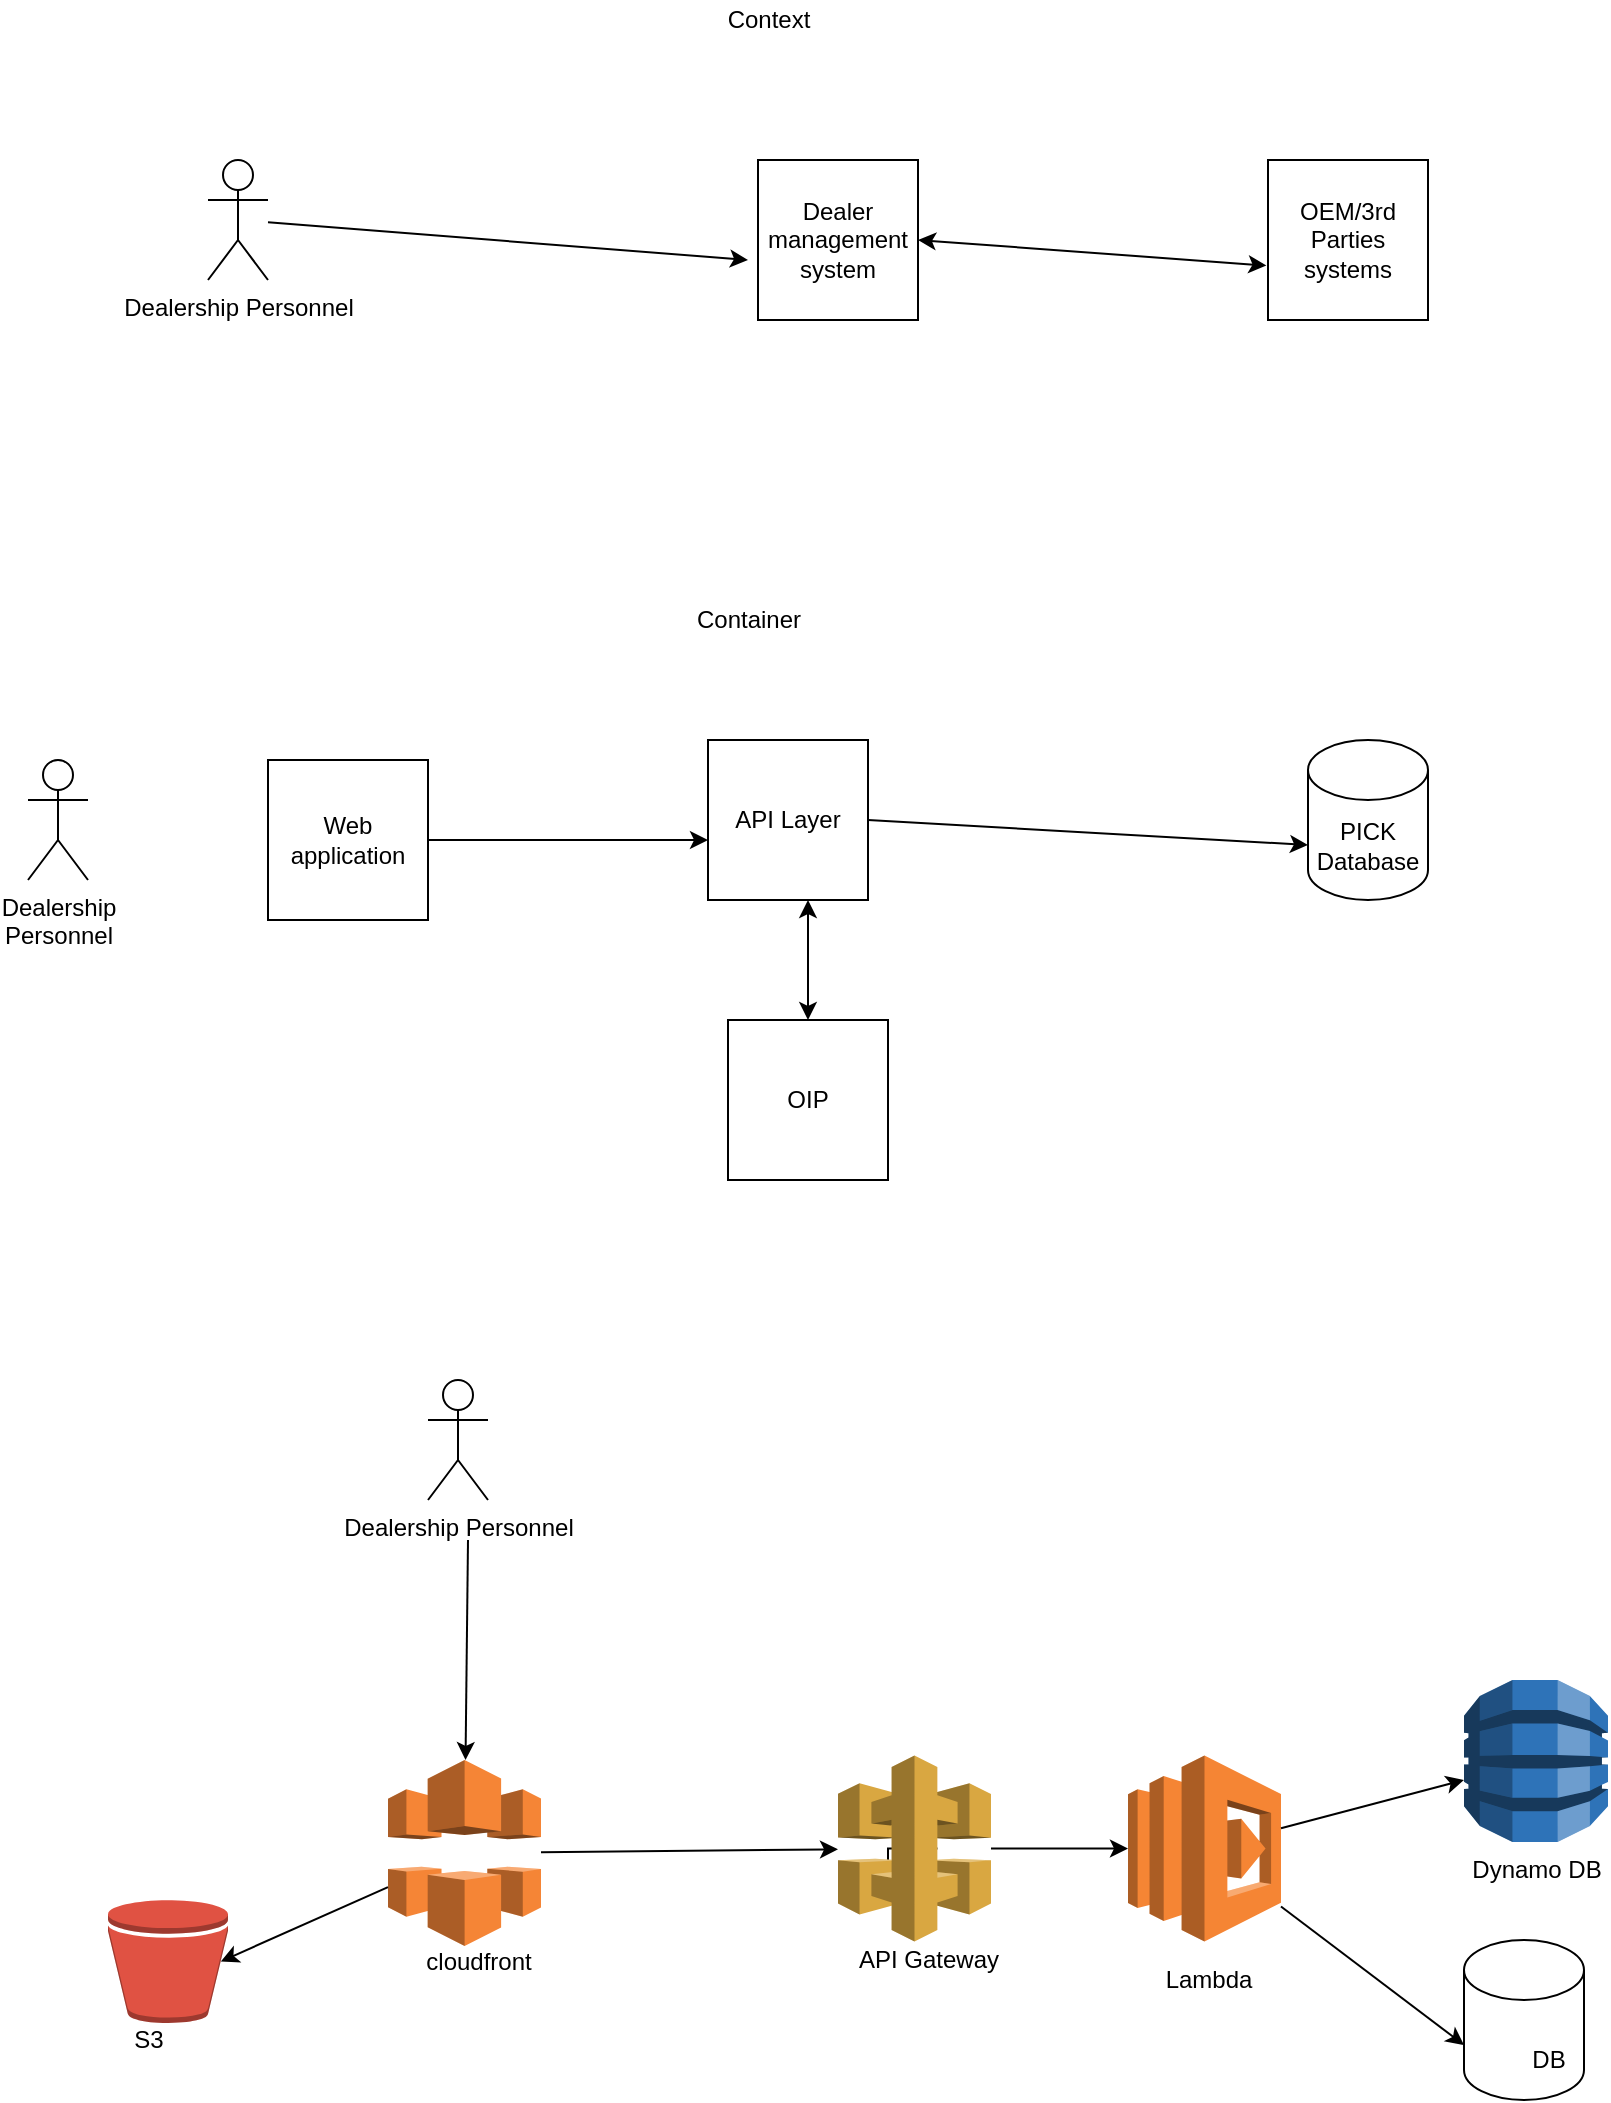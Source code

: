 <mxfile version="14.8.3" type="github">
  <diagram id="1uCHZmguAvhqjtkqj0LQ" name="Page-1">
    <mxGraphModel dx="1038" dy="546" grid="1" gridSize="10" guides="1" tooltips="1" connect="1" arrows="1" fold="1" page="1" pageScale="1" pageWidth="850" pageHeight="1100" math="0" shadow="0">
      <root>
        <mxCell id="0" />
        <mxCell id="1" parent="0" />
        <mxCell id="lKtqNBKTyrtOrb42Smis-4" value="Dealer management system" style="whiteSpace=wrap;html=1;aspect=fixed;" parent="1" vertex="1">
          <mxGeometry x="385" y="120" width="80" height="80" as="geometry" />
        </mxCell>
        <mxCell id="lKtqNBKTyrtOrb42Smis-5" value="OEM/3rd Parties systems" style="whiteSpace=wrap;html=1;aspect=fixed;" parent="1" vertex="1">
          <mxGeometry x="640" y="120" width="80" height="80" as="geometry" />
        </mxCell>
        <mxCell id="lKtqNBKTyrtOrb42Smis-6" value="Dealership Personnel" style="shape=umlActor;verticalLabelPosition=bottom;verticalAlign=top;html=1;outlineConnect=0;" parent="1" vertex="1">
          <mxGeometry x="110" y="120" width="30" height="60" as="geometry" />
        </mxCell>
        <mxCell id="lKtqNBKTyrtOrb42Smis-7" value="" style="endArrow=classic;html=1;" parent="1" source="lKtqNBKTyrtOrb42Smis-6" edge="1">
          <mxGeometry width="50" height="50" relative="1" as="geometry">
            <mxPoint x="230" y="200" as="sourcePoint" />
            <mxPoint x="380" y="170" as="targetPoint" />
          </mxGeometry>
        </mxCell>
        <mxCell id="lKtqNBKTyrtOrb42Smis-8" value="" style="endArrow=classic;startArrow=classic;html=1;entryX=-0.01;entryY=0.66;entryDx=0;entryDy=0;entryPerimeter=0;exitX=1;exitY=0.5;exitDx=0;exitDy=0;" parent="1" source="lKtqNBKTyrtOrb42Smis-4" target="lKtqNBKTyrtOrb42Smis-5" edge="1">
          <mxGeometry width="50" height="50" relative="1" as="geometry">
            <mxPoint x="520" y="180" as="sourcePoint" />
            <mxPoint x="570" y="130" as="targetPoint" />
          </mxGeometry>
        </mxCell>
        <mxCell id="lKtqNBKTyrtOrb42Smis-9" value="Context" style="text;html=1;align=center;verticalAlign=middle;resizable=0;points=[];autosize=1;strokeColor=none;" parent="1" vertex="1">
          <mxGeometry x="360" y="40" width="60" height="20" as="geometry" />
        </mxCell>
        <mxCell id="lKtqNBKTyrtOrb42Smis-10" value="Container&lt;br&gt;" style="text;html=1;align=center;verticalAlign=middle;resizable=0;points=[];autosize=1;strokeColor=none;" parent="1" vertex="1">
          <mxGeometry x="345" y="340" width="70" height="20" as="geometry" />
        </mxCell>
        <mxCell id="lKtqNBKTyrtOrb42Smis-11" value="Web application" style="whiteSpace=wrap;html=1;aspect=fixed;" parent="1" vertex="1">
          <mxGeometry x="140" y="420" width="80" height="80" as="geometry" />
        </mxCell>
        <mxCell id="lKtqNBKTyrtOrb42Smis-12" value="API Layer" style="whiteSpace=wrap;html=1;aspect=fixed;" parent="1" vertex="1">
          <mxGeometry x="360" y="410" width="80" height="80" as="geometry" />
        </mxCell>
        <mxCell id="lKtqNBKTyrtOrb42Smis-14" value="PICK Database" style="shape=cylinder3;whiteSpace=wrap;html=1;boundedLbl=1;backgroundOutline=1;size=15;" parent="1" vertex="1">
          <mxGeometry x="660" y="410" width="60" height="80" as="geometry" />
        </mxCell>
        <mxCell id="lKtqNBKTyrtOrb42Smis-15" value="" style="endArrow=classic;html=1;entryX=0;entryY=0.625;entryDx=0;entryDy=0;entryPerimeter=0;exitX=1;exitY=0.5;exitDx=0;exitDy=0;" parent="1" source="lKtqNBKTyrtOrb42Smis-11" target="lKtqNBKTyrtOrb42Smis-12" edge="1">
          <mxGeometry width="50" height="50" relative="1" as="geometry">
            <mxPoint x="220" y="480" as="sourcePoint" />
            <mxPoint x="270" y="430" as="targetPoint" />
          </mxGeometry>
        </mxCell>
        <mxCell id="lKtqNBKTyrtOrb42Smis-16" value="" style="endArrow=classic;html=1;entryX=0;entryY=0;entryDx=0;entryDy=52.5;entryPerimeter=0;exitX=1;exitY=0.5;exitDx=0;exitDy=0;" parent="1" source="lKtqNBKTyrtOrb42Smis-12" target="lKtqNBKTyrtOrb42Smis-14" edge="1">
          <mxGeometry width="50" height="50" relative="1" as="geometry">
            <mxPoint x="490" y="470" as="sourcePoint" />
            <mxPoint x="540" y="420" as="targetPoint" />
          </mxGeometry>
        </mxCell>
        <mxCell id="lKtqNBKTyrtOrb42Smis-17" value="OIP" style="whiteSpace=wrap;html=1;aspect=fixed;" parent="1" vertex="1">
          <mxGeometry x="370" y="550" width="80" height="80" as="geometry" />
        </mxCell>
        <mxCell id="lKtqNBKTyrtOrb42Smis-18" value="Dealership&lt;br&gt;Personnel" style="shape=umlActor;verticalLabelPosition=bottom;verticalAlign=top;html=1;outlineConnect=0;" parent="1" vertex="1">
          <mxGeometry x="20" y="420" width="30" height="60" as="geometry" />
        </mxCell>
        <mxCell id="lKtqNBKTyrtOrb42Smis-19" value="" style="endArrow=classic;startArrow=classic;html=1;exitX=0.5;exitY=0;exitDx=0;exitDy=0;" parent="1" source="lKtqNBKTyrtOrb42Smis-17" edge="1">
          <mxGeometry width="50" height="50" relative="1" as="geometry">
            <mxPoint x="360" y="540" as="sourcePoint" />
            <mxPoint x="410" y="490" as="targetPoint" />
          </mxGeometry>
        </mxCell>
        <mxCell id="lKtqNBKTyrtOrb42Smis-20" value="Dealership Personnel&lt;br&gt;" style="shape=umlActor;verticalLabelPosition=bottom;verticalAlign=top;html=1;outlineConnect=0;" parent="1" vertex="1">
          <mxGeometry x="220" y="730" width="30" height="60" as="geometry" />
        </mxCell>
        <mxCell id="lKtqNBKTyrtOrb42Smis-22" value="" style="outlineConnect=0;dashed=0;verticalLabelPosition=bottom;verticalAlign=top;align=center;html=1;shape=mxgraph.aws3.cloudfront;fillColor=#F58536;gradientColor=none;" parent="1" vertex="1">
          <mxGeometry x="200" y="920" width="76.5" height="93" as="geometry" />
        </mxCell>
        <mxCell id="lKtqNBKTyrtOrb42Smis-23" value="" style="outlineConnect=0;dashed=0;verticalLabelPosition=bottom;verticalAlign=top;align=center;html=1;shape=mxgraph.aws3.bucket;fillColor=#E05243;gradientColor=none;" parent="1" vertex="1">
          <mxGeometry x="60" y="990" width="60" height="61.5" as="geometry" />
        </mxCell>
        <mxCell id="lKtqNBKTyrtOrb42Smis-24" value="S3" style="text;html=1;align=center;verticalAlign=middle;resizable=0;points=[];autosize=1;strokeColor=none;" parent="1" vertex="1">
          <mxGeometry x="65" y="1050" width="30" height="20" as="geometry" />
        </mxCell>
        <mxCell id="lKtqNBKTyrtOrb42Smis-25" value="cloudfront" style="text;html=1;align=center;verticalAlign=middle;resizable=0;points=[];autosize=1;strokeColor=none;" parent="1" vertex="1">
          <mxGeometry x="210" y="1010.75" width="70" height="20" as="geometry" />
        </mxCell>
        <mxCell id="lKtqNBKTyrtOrb42Smis-28" value="" style="outlineConnect=0;dashed=0;verticalLabelPosition=bottom;verticalAlign=top;align=center;html=1;shape=mxgraph.aws3.lambda;fillColor=#F58534;gradientColor=none;" parent="1" vertex="1">
          <mxGeometry x="570" y="917.75" width="76.5" height="93" as="geometry" />
        </mxCell>
        <mxCell id="lKtqNBKTyrtOrb42Smis-30" style="edgeStyle=orthogonalEdgeStyle;rounded=0;orthogonalLoop=1;jettySize=auto;html=1;exitX=0.65;exitY=0.5;exitDx=0;exitDy=0;exitPerimeter=0;" parent="1" source="lKtqNBKTyrtOrb42Smis-29" edge="1">
          <mxGeometry relative="1" as="geometry">
            <mxPoint x="450" y="980" as="targetPoint" />
          </mxGeometry>
        </mxCell>
        <mxCell id="lKtqNBKTyrtOrb42Smis-29" value="" style="outlineConnect=0;dashed=0;verticalLabelPosition=bottom;verticalAlign=top;align=center;html=1;shape=mxgraph.aws3.api_gateway;fillColor=#D9A741;gradientColor=none;" parent="1" vertex="1">
          <mxGeometry x="425" y="917.75" width="76.5" height="93" as="geometry" />
        </mxCell>
        <mxCell id="lKtqNBKTyrtOrb42Smis-31" value="" style="endArrow=classic;html=1;" parent="1" target="lKtqNBKTyrtOrb42Smis-22" edge="1">
          <mxGeometry width="50" height="50" relative="1" as="geometry">
            <mxPoint x="240" y="810" as="sourcePoint" />
            <mxPoint x="450" y="810" as="targetPoint" />
          </mxGeometry>
        </mxCell>
        <mxCell id="lKtqNBKTyrtOrb42Smis-32" value="" style="endArrow=classic;html=1;entryX=0.94;entryY=0.5;entryDx=0;entryDy=0;entryPerimeter=0;" parent="1" source="lKtqNBKTyrtOrb42Smis-22" target="lKtqNBKTyrtOrb42Smis-23" edge="1">
          <mxGeometry width="50" height="50" relative="1" as="geometry">
            <mxPoint x="80" y="950" as="sourcePoint" />
            <mxPoint x="130" y="900" as="targetPoint" />
          </mxGeometry>
        </mxCell>
        <mxCell id="lKtqNBKTyrtOrb42Smis-33" value="" style="endArrow=classic;html=1;" parent="1" source="lKtqNBKTyrtOrb42Smis-22" target="lKtqNBKTyrtOrb42Smis-29" edge="1">
          <mxGeometry width="50" height="50" relative="1" as="geometry">
            <mxPoint x="310" y="900" as="sourcePoint" />
            <mxPoint x="360" y="850" as="targetPoint" />
          </mxGeometry>
        </mxCell>
        <mxCell id="lKtqNBKTyrtOrb42Smis-34" value="" style="endArrow=classic;html=1;entryX=0;entryY=0.5;entryDx=0;entryDy=0;entryPerimeter=0;" parent="1" source="lKtqNBKTyrtOrb42Smis-29" target="lKtqNBKTyrtOrb42Smis-28" edge="1">
          <mxGeometry width="50" height="50" relative="1" as="geometry">
            <mxPoint x="490" y="830" as="sourcePoint" />
            <mxPoint x="540" y="780" as="targetPoint" />
          </mxGeometry>
        </mxCell>
        <mxCell id="lKtqNBKTyrtOrb42Smis-35" value="" style="shape=cylinder3;whiteSpace=wrap;html=1;boundedLbl=1;backgroundOutline=1;size=15;" parent="1" vertex="1">
          <mxGeometry x="738" y="1010" width="60" height="80" as="geometry" />
        </mxCell>
        <mxCell id="lKtqNBKTyrtOrb42Smis-36" value="Dynamo DB" style="outlineConnect=0;dashed=0;verticalLabelPosition=bottom;verticalAlign=top;align=center;html=1;shape=mxgraph.aws3.dynamo_db;fillColor=#2E73B8;gradientColor=none;" parent="1" vertex="1">
          <mxGeometry x="738" y="880" width="72" height="81" as="geometry" />
        </mxCell>
        <mxCell id="lKtqNBKTyrtOrb42Smis-37" value="" style="endArrow=classic;html=1;" parent="1" source="lKtqNBKTyrtOrb42Smis-28" target="lKtqNBKTyrtOrb42Smis-36" edge="1">
          <mxGeometry width="50" height="50" relative="1" as="geometry">
            <mxPoint x="630" y="910" as="sourcePoint" />
            <mxPoint x="680" y="860" as="targetPoint" />
          </mxGeometry>
        </mxCell>
        <mxCell id="lKtqNBKTyrtOrb42Smis-38" value="" style="endArrow=classic;html=1;entryX=0;entryY=0;entryDx=0;entryDy=52.5;entryPerimeter=0;" parent="1" source="lKtqNBKTyrtOrb42Smis-28" target="lKtqNBKTyrtOrb42Smis-35" edge="1">
          <mxGeometry width="50" height="50" relative="1" as="geometry">
            <mxPoint x="620" y="1080" as="sourcePoint" />
            <mxPoint x="670" y="1030" as="targetPoint" />
          </mxGeometry>
        </mxCell>
        <mxCell id="lKtqNBKTyrtOrb42Smis-39" value="DB" style="text;html=1;align=center;verticalAlign=middle;resizable=0;points=[];autosize=1;strokeColor=none;" parent="1" vertex="1">
          <mxGeometry x="765" y="1060" width="30" height="20" as="geometry" />
        </mxCell>
        <mxCell id="lKtqNBKTyrtOrb42Smis-42" value="Lambda" style="text;html=1;align=center;verticalAlign=middle;resizable=0;points=[];autosize=1;strokeColor=none;" parent="1" vertex="1">
          <mxGeometry x="580" y="1020" width="60" height="20" as="geometry" />
        </mxCell>
        <mxCell id="lKtqNBKTyrtOrb42Smis-43" value="API Gateway" style="text;html=1;align=center;verticalAlign=middle;resizable=0;points=[];autosize=1;strokeColor=none;" parent="1" vertex="1">
          <mxGeometry x="425" y="1010" width="90" height="20" as="geometry" />
        </mxCell>
      </root>
    </mxGraphModel>
  </diagram>
</mxfile>
